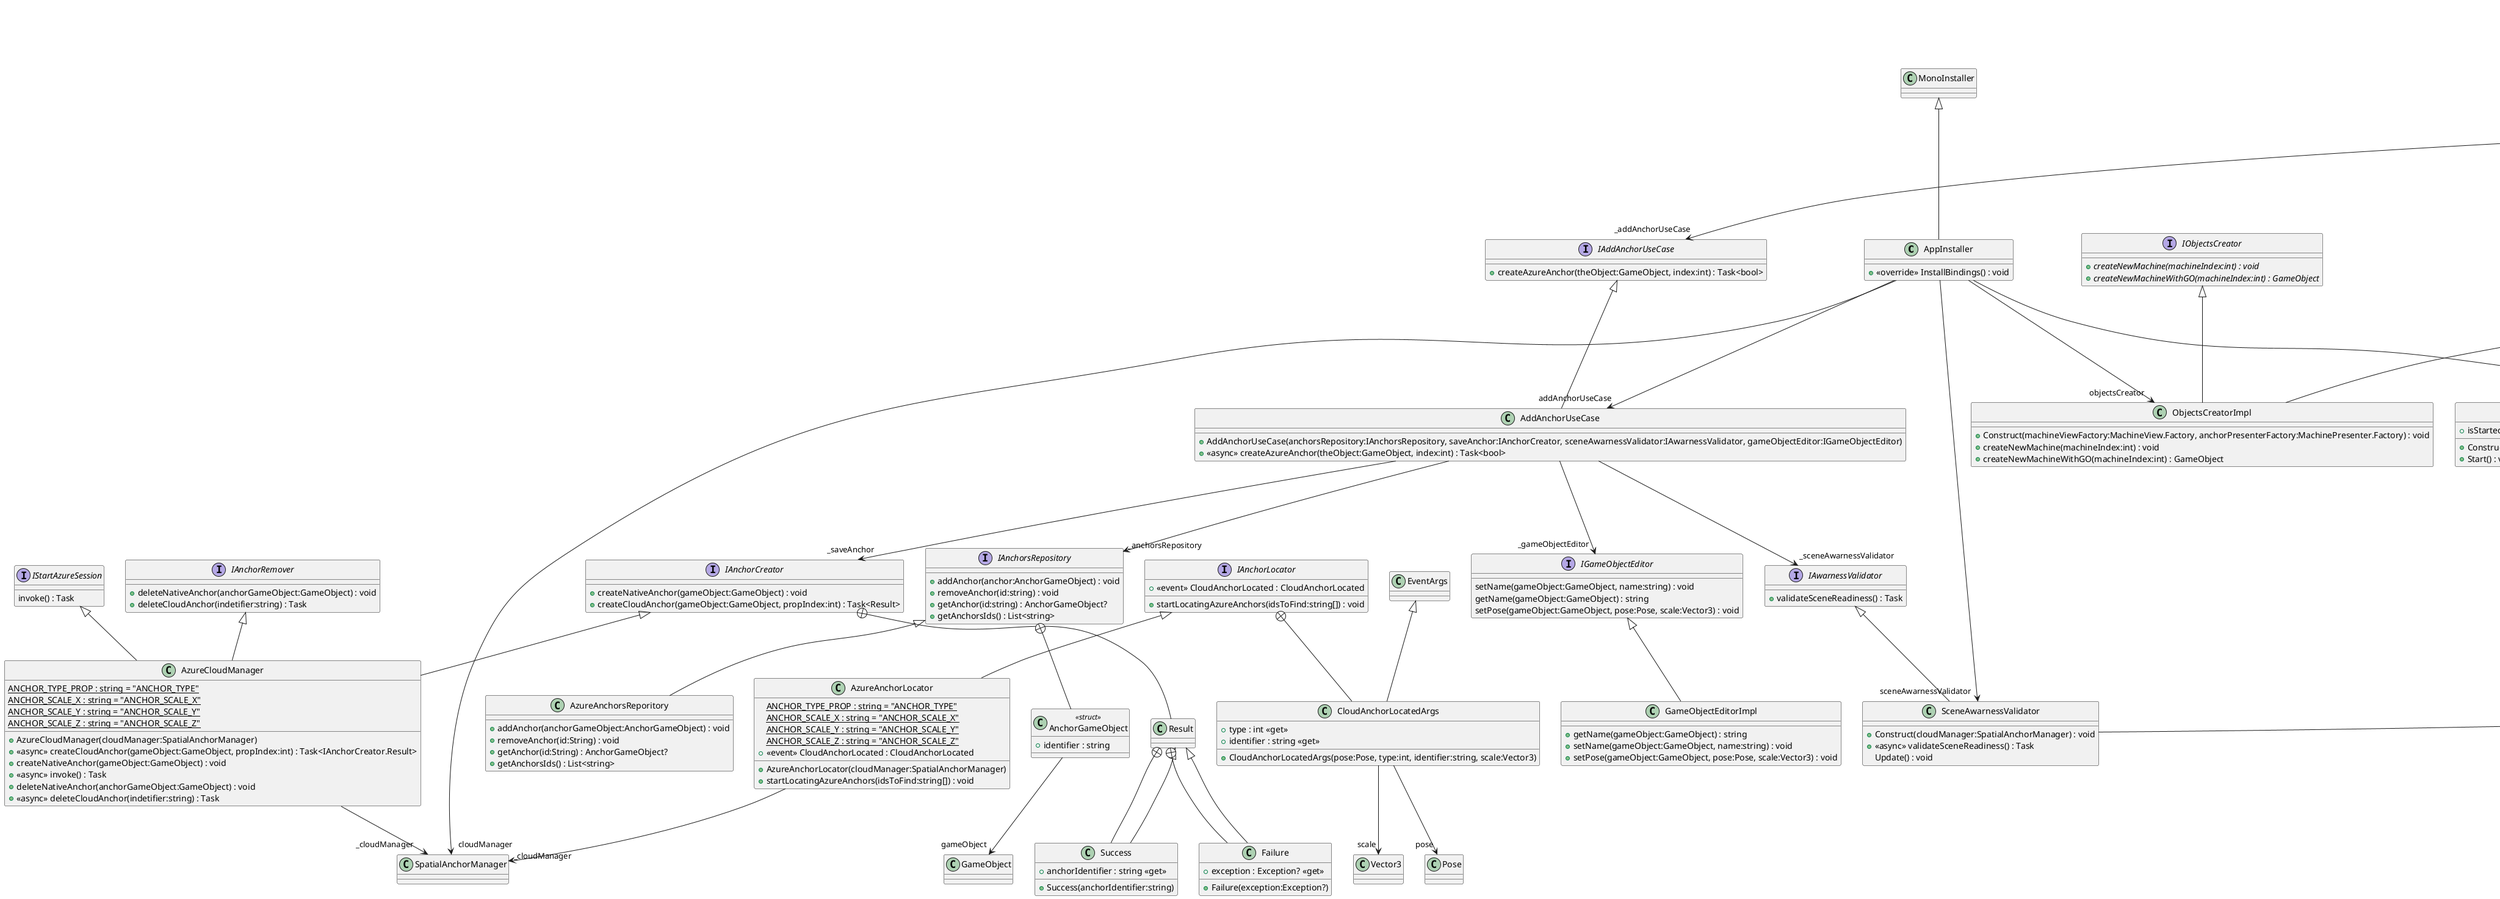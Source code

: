 @startuml
class AppInstaller {
    + <<override>> InstallBindings() : void
}
MonoInstaller <|-- AppInstaller
AppInstaller --> "sessionCoordinator" AzureSessionCoordinator
AppInstaller --> "addAnchorUseCase" AddAnchorUseCase
AppInstaller --> "cloudManager" SpatialAnchorManager
AppInstaller --> "objectsCreator" ObjectsCreatorImpl
AppInstaller --> "sceneAwarnessValidator" SceneAwarnessValidator
interface IAwarnessValidator {
    + validateSceneReadiness() : Task
}
class SceneAwarnessValidator {
    + Construct(cloudManager:SpatialAnchorManager) : void
    + <<async>> validateSceneReadiness() : Task
    Update() : void
}
MonoBehaviour <|-- SceneAwarnessValidator
IAwarnessValidator <|-- SceneAwarnessValidator
interface IStartAzureSession {
    invoke() : Task
}
interface IAnchorRemover {
    + deleteNativeAnchor(anchorGameObject:GameObject) : void
    + deleteCloudAnchor(indetifier:string) : Task
}
class AzureCloudManager {
    {static} ANCHOR_TYPE_PROP : string = "ANCHOR_TYPE"
    {static} ANCHOR_SCALE_X : string = "ANCHOR_SCALE_X"
    {static} ANCHOR_SCALE_Y : string = "ANCHOR_SCALE_Y"
    {static} ANCHOR_SCALE_Z : string = "ANCHOR_SCALE_Z"
    + AzureCloudManager(cloudManager:SpatialAnchorManager)
    + <<async>> createCloudAnchor(gameObject:GameObject, propIndex:int) : Task<IAnchorCreator.Result>
    + createNativeAnchor(gameObject:GameObject) : void
    + <<async>> invoke() : Task
    + deleteNativeAnchor(anchorGameObject:GameObject) : void
    + <<async>> deleteCloudAnchor(indetifier:string) : Task
}
IAnchorCreator <|-- AzureCloudManager
IAnchorRemover <|-- AzureCloudManager
IStartAzureSession <|-- AzureCloudManager
AzureCloudManager --> "_cloudManager" SpatialAnchorManager
interface IAnchorCreator {
    + createNativeAnchor(gameObject:GameObject) : void
    + createCloudAnchor(gameObject:GameObject, propIndex:int) : Task<Result>
}
class Result {
}
class Success {
    + anchorIdentifier : string <<get>>
    + Success(anchorIdentifier:string)
}
class Failure {
    + exception : Exception? <<get>>
    + Failure(exception:Exception?)
}
IAnchorCreator +-- Result
Result +-- Success
Result <|-- Success
Result +-- Failure
Result <|-- Failure
interface IAnchorLocator {
    +  <<event>> CloudAnchorLocated : CloudAnchorLocated 
    + startLocatingAzureAnchors(idsToFind:string[]) : void
}
class AzureAnchorLocator {
    {static} ANCHOR_TYPE_PROP : string = "ANCHOR_TYPE"
    {static} ANCHOR_SCALE_X : string = "ANCHOR_SCALE_X"
    {static} ANCHOR_SCALE_Y : string = "ANCHOR_SCALE_Y"
    {static} ANCHOR_SCALE_Z : string = "ANCHOR_SCALE_Z"
    + AzureAnchorLocator(cloudManager:SpatialAnchorManager)
    +  <<event>> CloudAnchorLocated : CloudAnchorLocated 
    + startLocatingAzureAnchors(idsToFind:string[]) : void
}
class CloudAnchorLocatedArgs {
    + type : int <<get>>
    + identifier : string <<get>>
    + CloudAnchorLocatedArgs(pose:Pose, type:int, identifier:string, scale:Vector3)
}
IAnchorLocator <|-- AzureAnchorLocator
AzureAnchorLocator --> "_cloudManager" SpatialAnchorManager
IAnchorLocator +-- CloudAnchorLocatedArgs
EventArgs <|-- CloudAnchorLocatedArgs
CloudAnchorLocatedArgs --> "pose" Pose
CloudAnchorLocatedArgs --> "scale" Vector3
interface IAddAnchorUseCase {
    + createAzureAnchor(theObject:GameObject, index:int) : Task<bool>
}
class AddAnchorUseCase {
    + AddAnchorUseCase(anchorsRepository:IAnchorsRepository, saveAnchor:IAnchorCreator, sceneAwarnessValidator:IAwarnessValidator, gameObjectEditor:IGameObjectEditor)
    + <<async>> createAzureAnchor(theObject:GameObject, index:int) : Task<bool>
}
IAddAnchorUseCase <|-- AddAnchorUseCase
AddAnchorUseCase --> "_anchorsRepository" IAnchorsRepository
AddAnchorUseCase --> "_saveAnchor" IAnchorCreator
AddAnchorUseCase --> "_sceneAwarnessValidator" IAwarnessValidator
AddAnchorUseCase --> "_gameObjectEditor" IGameObjectEditor
interface IRemoveAnchorUseCase {
    + removeAzureAnchor(theObject:GameObject) : Task
}
class RemoveAnchorUseCase {
    + RemoveAnchorUseCase(anchorsRepository:IAnchorsRepository, anchorRemover:IAnchorRemover, gameObjectEditor:IGameObjectEditor)
    + <<async>> removeAzureAnchor(theObject:GameObject) : Task
}
IRemoveAnchorUseCase <|-- RemoveAnchorUseCase
interface IMachineInfoRepository {
    + getMachineInfo(index:int) : IReadOnlyReactiveProperty<MachineInfo?>
}
class MachineInfoRepository {
    + MachineInfoRepository()
    + getMachineInfo(index:int) : IReadOnlyReactiveProperty<IMachineInfoRepository.MachineInfo?>
}
class MachineInfo <<struct>> {
    + hallId : int
    + name : string
    + efficiency : int
    + status : string
    + symbol : string
}
IMachineInfoRepository <|-- MachineInfoRepository
IMachineInfoRepository +-- MachineInfo
MachineInfo --> "technicalExaminationDate" DateTime
interface IBoundsControlVisibilityEditor {
    + {abstract} enableBoundsControlVisibility() : void
    + {abstract} disableBoundsControlVisibility() : void
}
interface IBoundsControlVisibilityProvider {
}
class BoundsControlVisibilityRepository {
    + enableBoundsControlVisibility() : void
    + disableBoundsControlVisibility() : void
}
class "IReadOnlyReactiveProperty`1"<T> {
}
IBoundsControlVisibilityProvider --> "isBoundsVisibilityEnabled<bool>" "IReadOnlyReactiveProperty`1"
IBoundsControlVisibilityEditor <|-- BoundsControlVisibilityRepository
IBoundsControlVisibilityProvider <|-- BoundsControlVisibilityRepository
BoundsControlVisibilityRepository --> "isBoundsVisibilityEnabled<bool>" "IReadOnlyReactiveProperty`1"
class AzureSessionCoordinator {
    + isStarted : bool = false
    + Construct(anchorsRepository:IAnchorsRepository, anchorLocator:IAnchorLocator, objectsCreator:IObjectsCreator, startAzureSession:IStartAzureSession, saveAnchor:IAnchorCreator, gameObjectEditor:IGameObjectEditor) : void
    + Start() : void
}
MonoBehaviour <|-- AzureSessionCoordinator
interface IGameObjectEditor {
    setName(gameObject:GameObject, name:string) : void
    getName(gameObject:GameObject) : string
    setPose(gameObject:GameObject, pose:Pose, scale:Vector3) : void
}
class GameObjectEditorImpl {
    + getName(gameObject:GameObject) : string
    + setName(gameObject:GameObject, name:string) : void
    + setPose(gameObject:GameObject, pose:Pose, scale:Vector3) : void
}
IGameObjectEditor <|-- GameObjectEditorImpl
interface IObjectsCreator {
    + {abstract} createNewMachine(machineIndex:int) : void
    + {abstract} createNewMachineWithGO(machineIndex:int) : GameObject
}
class ObjectsCreatorImpl {
    + Construct(machineViewFactory:MachineView.Factory, anchorPresenterFactory:MachinePresenter.Factory) : void
    + createNewMachine(machineIndex:int) : void
    + createNewMachineWithGO(machineIndex:int) : GameObject
}
MonoBehaviour <|-- ObjectsCreatorImpl
IObjectsCreator <|-- ObjectsCreatorImpl
class UserMenuPresenter {
    + UserMenuPresenter(objectCreator:IObjectsCreator, boundsControlEditor:IBoundsControlVisibilityEditor)
    + enableBoundsControl() : void
    + disableBoundControls() : void
    + createNewMachine(index:int) : void
}
class MachinePresenter {
    +  <<event>> disableTapToPlace : Action 
    +  <<event>> deleteCurrentMachine : Action 
    <<readonly>> _machineIndex : int
    + MachinePresenter(index:int, addAnchorUseCase:IAddAnchorUseCase, removeAnchorUseCase:IRemoveAnchorUseCase, boundsControlProvider:IBoundsControlVisibilityProvider, machineInfoRepository:IMachineInfoRepository)
    + setAnchorCreatedState() : void
    + setAnchorNotCreatedState() : void
    + <<async>> setAnchor(gameObject:GameObject) : Task
    + <<async>> removeAnchor(gameObject:GameObject) : Task
    + delete() : void
    + setTapToPlaceNotStarted() : void
    + onDestroy() : void
}
class State {
    + isAddAnchorVisible : bool = true
    + isTapToPlaceVisible : bool = true
    + isDeleteMachineVisible : bool = true
    + isRemoveAnchorVisible : bool = false
    + areBoundControlsVisible : bool = false
    + machineInfo : MachineInfo? = null
    + State()
    + State(state:State)
}
class "IReadOnlyReactiveProperty`1"<T> {
}
class Factory {
}
class MachineInfo <<struct>> {
    + hallId : int
    + name : string
    + efficiency : int
    + status : string
    + symbol : string
}
class "PlaceholderFactory`2"<T1,T2> {
}
MachinePresenter --> "state<State>" "IReadOnlyReactiveProperty`1"
MachinePresenter --> "_addAnchorUseCase" IAddAnchorUseCase
MachinePresenter --> "_removeAnchorUseCase" IRemoveAnchorUseCase
MachinePresenter --> "_boundsControlProvider" IBoundsControlVisibilityProvider
MachinePresenter --> "_machineInfoRepository" IMachineInfoRepository
MachinePresenter +-- State
MachinePresenter +-- Factory
"PlaceholderFactory`2" "<int,MachinePresenter>" <|-- Factory
State +-- MachineInfo
MachineInfo --> "technicalExaminationDate" DateTime
class AzureAnchorsReporitory {
    + addAnchor(anchorGameObject:AnchorGameObject) : void
    + removeAnchor(id:String) : void
    + getAnchor(id:String) : AnchorGameObject?
    + getAnchorsIds() : List<string>
}
IAnchorsRepository <|-- AzureAnchorsReporitory
interface IAnchorsRepository {
    + addAnchor(anchor:AnchorGameObject) : void
    + removeAnchor(id:string) : void
    + getAnchor(id:string) : AnchorGameObject?
    + getAnchorsIds() : List<string>
}
class AnchorGameObject <<struct>> {
    + identifier : string
}
IAnchorsRepository +-- AnchorGameObject
AnchorGameObject --> "gameObject" GameObject
class DebugWindow {
}
MonoBehaviour <|-- DebugWindow
class MachineView {
    + initViews() : void
    + Initialize(anchorPresenter:MachinePresenter) : void
    + OnDestroy() : void
}
class MachineViewFactory {
    + MachineViewFactory(container:DiContainer)
    + Create(prefab:Object) : MachinePresenter
    + Create(prefab:Object, presenter:MachinePresenter) : MachineView
}
class Factory {
}
class "IFactory`3"<T1,T2,T3> {
}
class "PlaceholderFactory`3"<T1,T2,T3> {
}
MonoBehaviour <|-- MachineView
MachineView --> "addAnchorButton" Interactable
MachineView --> "removeAnchorButton" Interactable
MachineView --> "tapToPlaceButton" Interactable
MachineView --> "deleteButton" Interactable
"IFactory`3" "<UnityEngine.Object,MachinePresenter,MachineView>" <|-- MachineViewFactory
MachineViewFactory --> "_container" DiContainer
MachineView +-- Factory
"PlaceholderFactory`3" "<UnityEngine.Object,MachinePresenter,MachineView>" <|-- Factory
class UserMenuView {
    + Construct(presenter:UserMenuPresenter) : void
}
MonoBehaviour <|-- UserMenuView
UserMenuView --> "enableBoundsButton" Interactable
UserMenuView --> "disableBoundsButton" Interactable
@enduml
